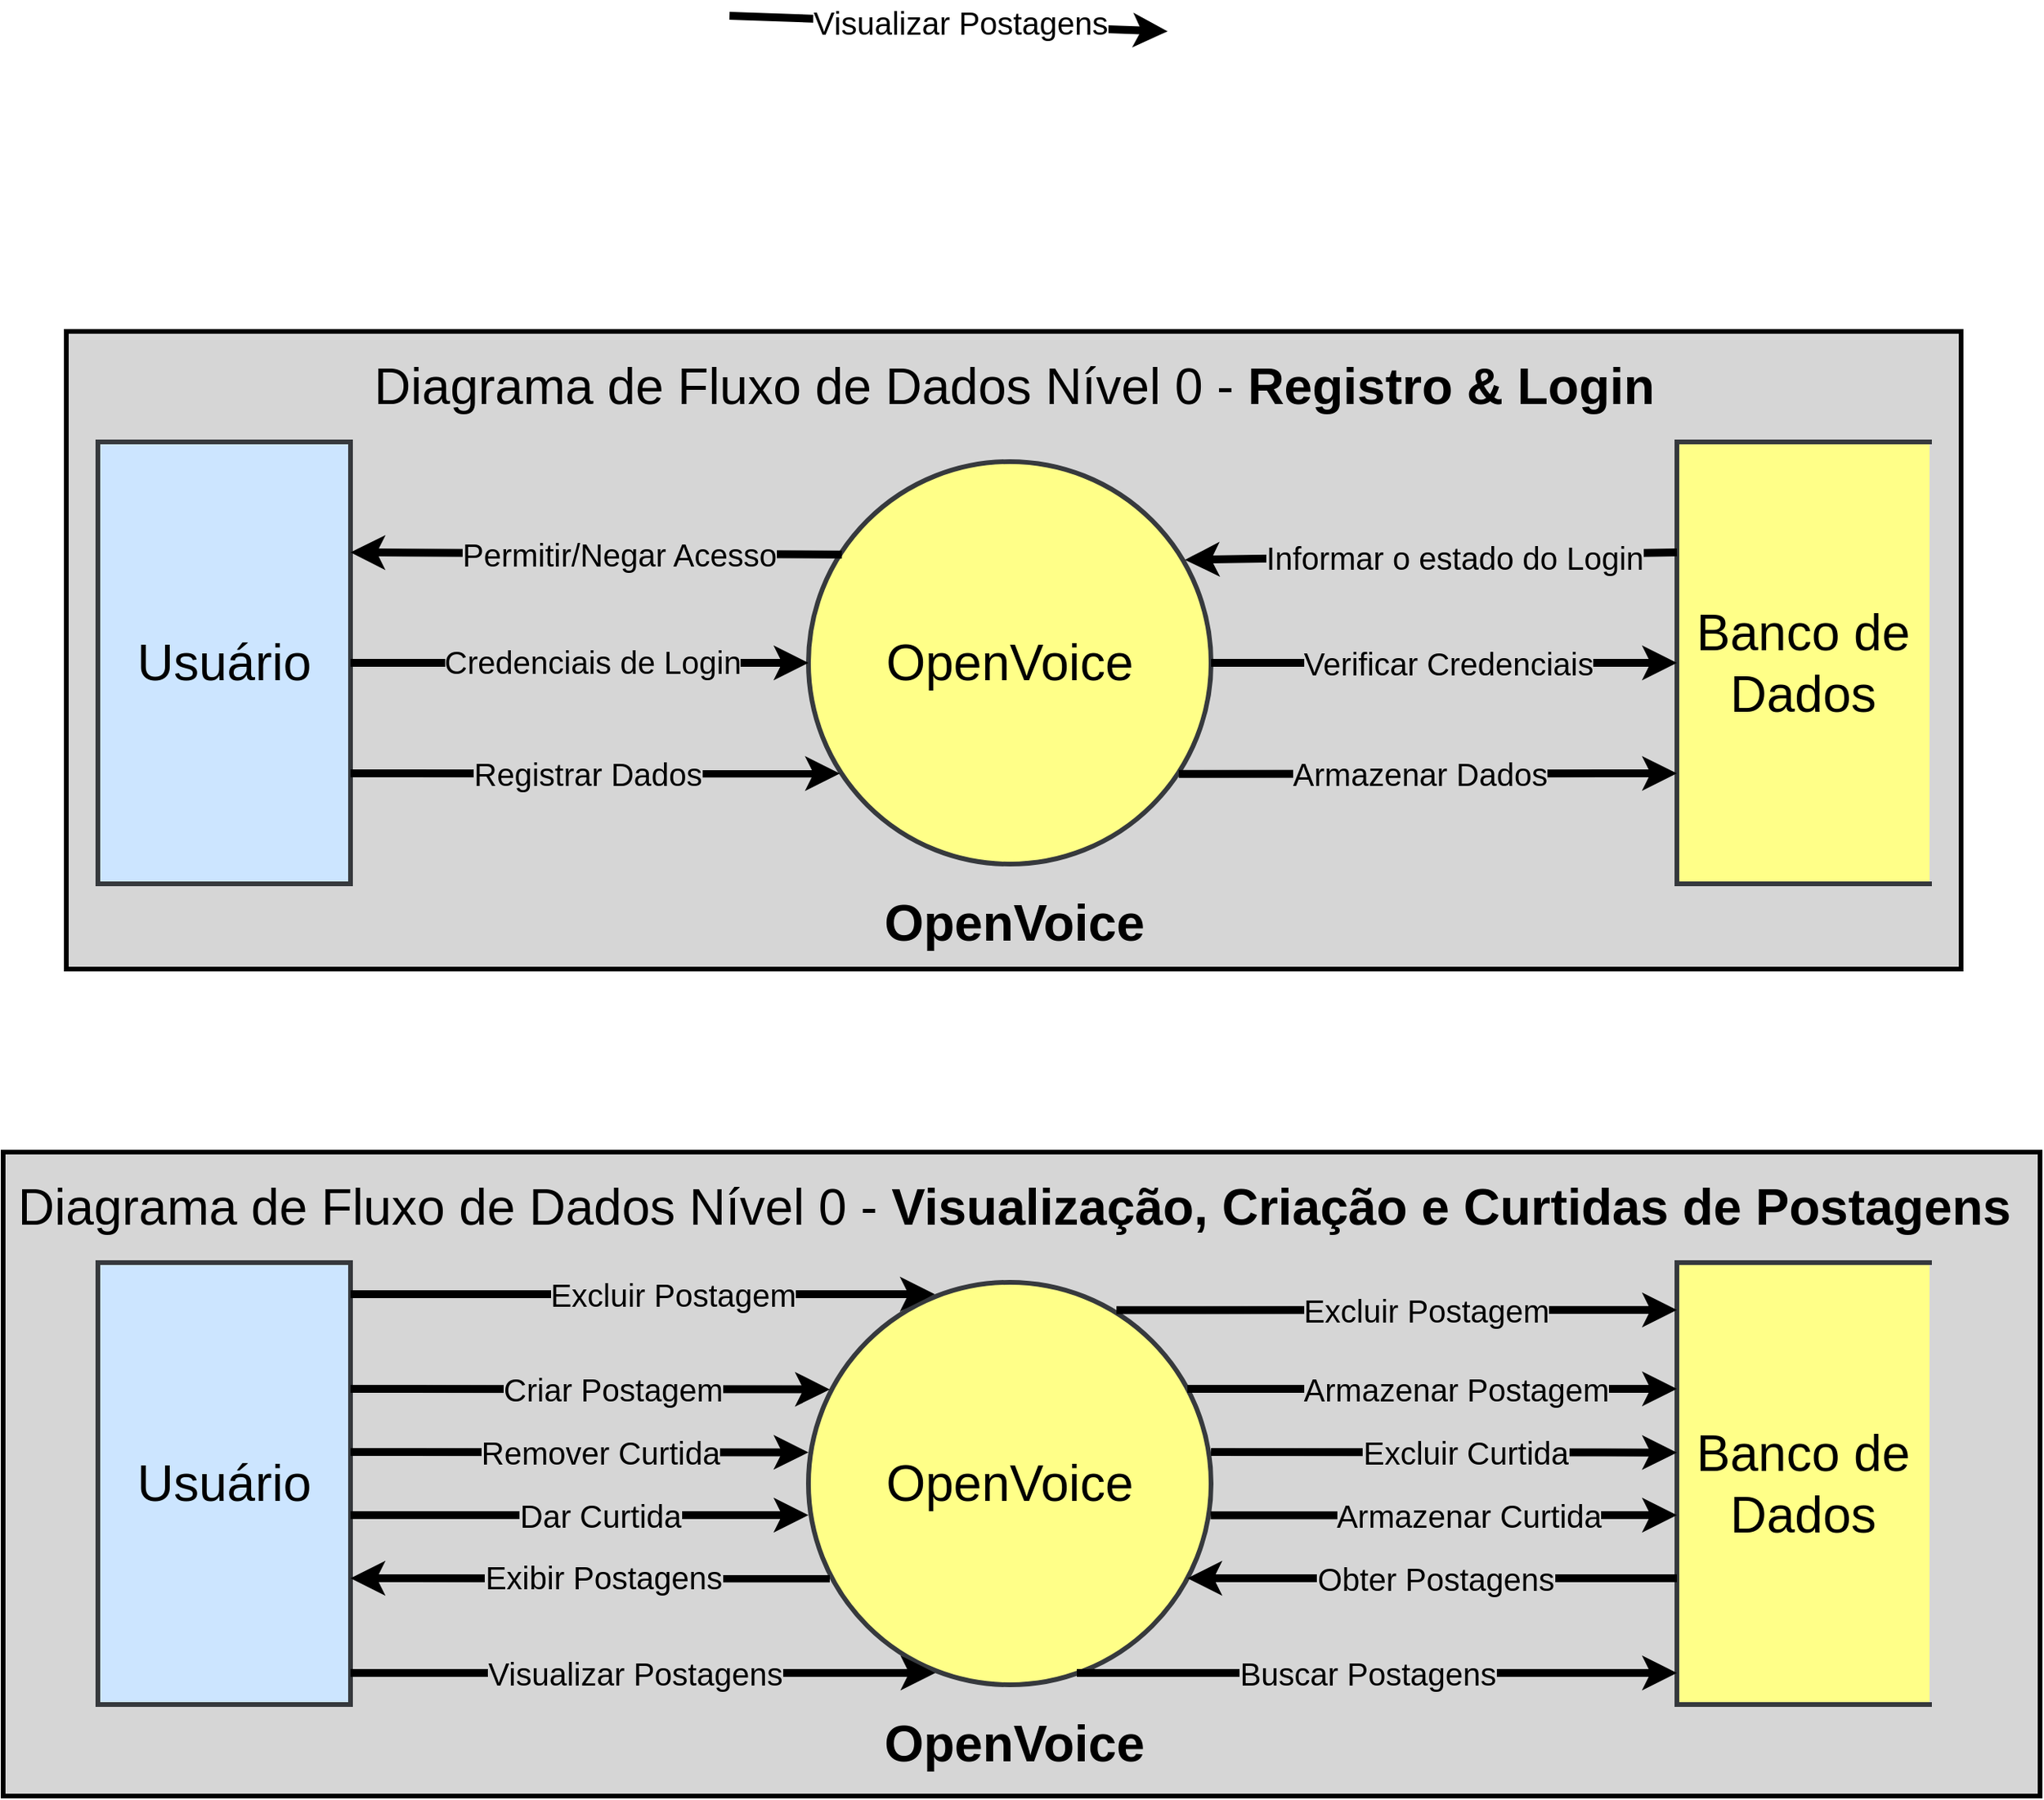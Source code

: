 <mxfile version="24.8.4">
  <diagram name="Page-1" id="RUOL-5rVlNPiTvtHbr-Q">
    <mxGraphModel dx="2465" dy="2380" grid="1" gridSize="10" guides="1" tooltips="1" connect="1" arrows="1" fold="1" page="1" pageScale="1" pageWidth="850" pageHeight="1100" math="0" shadow="0">
      <root>
        <mxCell id="0" />
        <mxCell id="1" parent="0" />
        <mxCell id="dgugD9RGf2uUf7r9yJ4--20" value="" style="endArrow=classic;html=1;rounded=0;strokeWidth=5;endFill=1;exitX=1;exitY=0.688;exitDx=0;exitDy=0;exitPerimeter=0;entryX=0.025;entryY=0.675;entryDx=0;entryDy=0;entryPerimeter=0;" parent="1" edge="1">
          <mxGeometry width="50" height="50" relative="1" as="geometry">
            <mxPoint x="-140" y="-50.0" as="sourcePoint" />
            <mxPoint x="137.5" y="-40.14" as="targetPoint" />
          </mxGeometry>
        </mxCell>
        <mxCell id="dgugD9RGf2uUf7r9yJ4--21" value="&lt;font style=&quot;font-size: 20px;&quot;&gt;Visualizar Postagens&lt;br&gt;&lt;/font&gt;" style="edgeLabel;html=1;align=center;verticalAlign=middle;resizable=0;points=[];" parent="dgugD9RGf2uUf7r9yJ4--20" vertex="1" connectable="0">
          <mxGeometry x="0.052" y="1" relative="1" as="geometry">
            <mxPoint as="offset" />
          </mxGeometry>
        </mxCell>
        <mxCell id="506OfyDcRm0gbcX-E0wF-4" value="" style="group" vertex="1" connectable="0" parent="1">
          <mxGeometry x="-560" y="150" width="1200" height="404" as="geometry" />
        </mxCell>
        <mxCell id="dgugD9RGf2uUf7r9yJ4--31" value="" style="rounded=0;whiteSpace=wrap;html=1;font-weight:bold;strokeWidth=3;perimeterSpacing=0;fillColor=#D6D6D6;fillStyle=solid;" parent="506OfyDcRm0gbcX-E0wF-4" vertex="1">
          <mxGeometry width="1200" height="404" as="geometry" />
        </mxCell>
        <mxCell id="dgugD9RGf2uUf7r9yJ4--1" value="&lt;font style=&quot;font-size: 32px;&quot;&gt;OpenVoice&lt;br&gt;&lt;/font&gt;" style="ellipse;whiteSpace=wrap;html=1;aspect=fixed;strokeWidth=3;fillColor=#ffff88;strokeColor=#36393d;" parent="506OfyDcRm0gbcX-E0wF-4" vertex="1">
          <mxGeometry x="470" y="82.5" width="255" height="255" as="geometry" />
        </mxCell>
        <mxCell id="dgugD9RGf2uUf7r9yJ4--2" value="&lt;font style=&quot;font-size: 32px;&quot;&gt;Usuário&lt;/font&gt;" style="html=1;dashed=0;whiteSpace=wrap;strokeWidth=3;fillColor=#cce5ff;strokeColor=#36393d;" parent="506OfyDcRm0gbcX-E0wF-4" vertex="1">
          <mxGeometry x="20" y="70" width="160" height="280" as="geometry" />
        </mxCell>
        <mxCell id="dgugD9RGf2uUf7r9yJ4--3" value="&lt;font style=&quot;font-size: 32px;&quot;&gt;Banco de Dados&lt;br&gt;&lt;/font&gt;" style="html=1;dashed=0;whiteSpace=wrap;shape=partialRectangle;right=0;strokeWidth=3;fillColor=#ffff88;strokeColor=#36393d;" parent="506OfyDcRm0gbcX-E0wF-4" vertex="1">
          <mxGeometry x="1020" y="70" width="160" height="280" as="geometry" />
        </mxCell>
        <mxCell id="dgugD9RGf2uUf7r9yJ4--4" value="&amp;nbsp;" style="endArrow=classic;html=1;rounded=0;strokeWidth=5;exitX=1;exitY=0.75;exitDx=0;exitDy=0;entryX=0.078;entryY=0.775;entryDx=0;entryDy=0;startArrow=none;startFill=0;endFill=1;entryPerimeter=0;" parent="506OfyDcRm0gbcX-E0wF-4" source="dgugD9RGf2uUf7r9yJ4--2" target="dgugD9RGf2uUf7r9yJ4--1" edge="1">
          <mxGeometry width="50" height="50" relative="1" as="geometry">
            <mxPoint x="470" y="340" as="sourcePoint" />
            <mxPoint x="520" y="290" as="targetPoint" />
          </mxGeometry>
        </mxCell>
        <mxCell id="dgugD9RGf2uUf7r9yJ4--5" value="&lt;font style=&quot;font-size: 20px;&quot;&gt;Registrar Dados&lt;/font&gt;" style="edgeLabel;html=1;align=center;verticalAlign=middle;resizable=0;points=[];labelBackgroundColor=#d6d6d6;" parent="dgugD9RGf2uUf7r9yJ4--4" vertex="1" connectable="0">
          <mxGeometry x="-0.032" relative="1" as="geometry">
            <mxPoint as="offset" />
          </mxGeometry>
        </mxCell>
        <mxCell id="dgugD9RGf2uUf7r9yJ4--10" value="" style="endArrow=classic;html=1;rounded=0;strokeWidth=5;endFill=1;exitX=1;exitY=0.5;exitDx=0;exitDy=0;entryX=0;entryY=0.5;entryDx=0;entryDy=0;" parent="506OfyDcRm0gbcX-E0wF-4" source="dgugD9RGf2uUf7r9yJ4--2" target="dgugD9RGf2uUf7r9yJ4--1" edge="1">
          <mxGeometry width="50" height="50" relative="1" as="geometry">
            <mxPoint x="268.0" y="207.71" as="sourcePoint" />
            <mxPoint x="360" y="230" as="targetPoint" />
          </mxGeometry>
        </mxCell>
        <mxCell id="dgugD9RGf2uUf7r9yJ4--15" value="&lt;font style=&quot;font-size: 20px;&quot;&gt;Credenciais de Login&lt;br&gt;&lt;/font&gt;" style="edgeLabel;html=1;align=center;verticalAlign=middle;resizable=0;points=[];labelBackgroundColor=#d6d6d6;" parent="dgugD9RGf2uUf7r9yJ4--10" vertex="1" connectable="0">
          <mxGeometry x="0.052" y="1" relative="1" as="geometry">
            <mxPoint as="offset" />
          </mxGeometry>
        </mxCell>
        <mxCell id="dgugD9RGf2uUf7r9yJ4--14" value="" style="endArrow=classic;html=1;rounded=0;strokeWidth=5;endFill=1;exitX=1;exitY=0.5;exitDx=0;exitDy=0;entryX=0;entryY=0.5;entryDx=0;entryDy=0;startArrow=none;startFill=0;" parent="506OfyDcRm0gbcX-E0wF-4" source="dgugD9RGf2uUf7r9yJ4--1" target="dgugD9RGf2uUf7r9yJ4--3" edge="1">
          <mxGeometry width="50" height="50" relative="1" as="geometry">
            <mxPoint x="740.0" y="216.32" as="sourcePoint" />
            <mxPoint x="1313.96" y="203.68" as="targetPoint" />
          </mxGeometry>
        </mxCell>
        <mxCell id="dgugD9RGf2uUf7r9yJ4--17" value="&lt;font style=&quot;font-size: 20px;&quot;&gt;Verificar Credenciais&lt;br&gt;&lt;/font&gt;" style="edgeLabel;html=1;align=center;verticalAlign=middle;resizable=0;points=[];labelBackgroundColor=#d6d6d6;" parent="dgugD9RGf2uUf7r9yJ4--14" vertex="1" connectable="0">
          <mxGeometry x="-0.158" relative="1" as="geometry">
            <mxPoint x="26" as="offset" />
          </mxGeometry>
        </mxCell>
        <mxCell id="dgugD9RGf2uUf7r9yJ4--18" value="" style="endArrow=none;html=1;rounded=0;strokeWidth=5;endFill=0;entryX=0;entryY=0.25;entryDx=0;entryDy=0;startArrow=classic;startFill=1;exitX=0.935;exitY=0.244;exitDx=0;exitDy=0;exitPerimeter=0;" parent="506OfyDcRm0gbcX-E0wF-4" source="dgugD9RGf2uUf7r9yJ4--1" target="dgugD9RGf2uUf7r9yJ4--3" edge="1">
          <mxGeometry width="50" height="50" relative="1" as="geometry">
            <mxPoint x="700" y="-17.66" as="sourcePoint" />
            <mxPoint x="1257.5" y="-40.0" as="targetPoint" />
          </mxGeometry>
        </mxCell>
        <mxCell id="dgugD9RGf2uUf7r9yJ4--19" value="&lt;font style=&quot;font-size: 20px;&quot;&gt;Informar o estado do Login&lt;br&gt;&lt;/font&gt;" style="edgeLabel;html=1;align=center;verticalAlign=middle;resizable=0;points=[];labelBackgroundColor=#d6d6d6;" parent="dgugD9RGf2uUf7r9yJ4--18" vertex="1" connectable="0">
          <mxGeometry x="-0.158" relative="1" as="geometry">
            <mxPoint x="39" as="offset" />
          </mxGeometry>
        </mxCell>
        <mxCell id="dgugD9RGf2uUf7r9yJ4--22" value="" style="endArrow=classic;html=1;rounded=0;strokeWidth=5;endFill=1;entryX=1;entryY=0.25;entryDx=0;entryDy=0;startArrow=none;startFill=0;exitX=0.083;exitY=0.231;exitDx=0;exitDy=0;exitPerimeter=0;" parent="506OfyDcRm0gbcX-E0wF-4" source="dgugD9RGf2uUf7r9yJ4--1" target="dgugD9RGf2uUf7r9yJ4--2" edge="1">
          <mxGeometry width="50" height="50" relative="1" as="geometry">
            <mxPoint x="360.0" y="33.1" as="sourcePoint" />
            <mxPoint x="911.2" as="targetPoint" />
          </mxGeometry>
        </mxCell>
        <mxCell id="dgugD9RGf2uUf7r9yJ4--23" value="&lt;font style=&quot;font-size: 20px;&quot;&gt;Permitir/Negar Acesso&lt;br&gt;&lt;/font&gt;" style="edgeLabel;html=1;align=center;verticalAlign=middle;resizable=0;points=[];labelBackgroundColor=#d6d6d6;" parent="dgugD9RGf2uUf7r9yJ4--22" vertex="1" connectable="0">
          <mxGeometry x="-0.158" relative="1" as="geometry">
            <mxPoint x="-10" as="offset" />
          </mxGeometry>
        </mxCell>
        <mxCell id="dgugD9RGf2uUf7r9yJ4--28" value="&amp;nbsp;" style="endArrow=classic;html=1;rounded=0;strokeWidth=5;exitX=0.92;exitY=0.776;exitDx=0;exitDy=0;entryX=0.078;entryY=0.775;entryDx=0;entryDy=0;startArrow=none;startFill=0;endFill=1;entryPerimeter=0;exitPerimeter=0;" parent="506OfyDcRm0gbcX-E0wF-4" source="dgugD9RGf2uUf7r9yJ4--1" edge="1">
          <mxGeometry width="50" height="50" relative="1" as="geometry">
            <mxPoint x="710" y="280" as="sourcePoint" />
            <mxPoint x="1020" y="280" as="targetPoint" />
          </mxGeometry>
        </mxCell>
        <mxCell id="dgugD9RGf2uUf7r9yJ4--29" value="&lt;font style=&quot;font-size: 20px;&quot;&gt;Armazenar Dados&lt;br&gt;&lt;/font&gt;" style="edgeLabel;html=1;align=center;verticalAlign=middle;resizable=0;points=[];labelBackgroundColor=#d6d6d6;" parent="dgugD9RGf2uUf7r9yJ4--28" vertex="1" connectable="0">
          <mxGeometry x="-0.032" relative="1" as="geometry">
            <mxPoint as="offset" />
          </mxGeometry>
        </mxCell>
        <mxCell id="506OfyDcRm0gbcX-E0wF-2" value="&lt;font style=&quot;font-size: 32px;&quot;&gt;Diagrama de Fluxo de Dados Nível 0 - &lt;b&gt;Registro &amp;amp; Login&lt;/b&gt;&lt;br&gt;&lt;/font&gt;" style="text;html=1;align=center;verticalAlign=middle;resizable=0;points=[];autosize=1;strokeColor=none;fillColor=none;" vertex="1" parent="506OfyDcRm0gbcX-E0wF-4">
          <mxGeometry x="185" y="10" width="830" height="50" as="geometry" />
        </mxCell>
        <mxCell id="506OfyDcRm0gbcX-E0wF-3" value="&lt;b&gt;&lt;font style=&quot;font-size: 32px;&quot;&gt;OpenVoice&lt;/font&gt;&lt;/b&gt;" style="text;html=1;align=center;verticalAlign=middle;resizable=0;points=[];autosize=1;strokeColor=none;fillColor=none;" vertex="1" parent="506OfyDcRm0gbcX-E0wF-4">
          <mxGeometry x="505" y="350" width="190" height="50" as="geometry" />
        </mxCell>
        <mxCell id="506OfyDcRm0gbcX-E0wF-6" value="d" style="group" vertex="1" connectable="0" parent="1">
          <mxGeometry x="-560" y="670" width="1250" height="408" as="geometry" />
        </mxCell>
        <mxCell id="506OfyDcRm0gbcX-E0wF-49" value="" style="rounded=0;whiteSpace=wrap;html=1;font-weight:bold;strokeWidth=3;perimeterSpacing=0;fillColor=#D6D6D6;fillStyle=solid;" vertex="1" parent="506OfyDcRm0gbcX-E0wF-6">
          <mxGeometry x="-40" width="1290" height="408" as="geometry" />
        </mxCell>
        <mxCell id="506OfyDcRm0gbcX-E0wF-8" value="&lt;font style=&quot;font-size: 32px;&quot;&gt;OpenVoice&lt;br&gt;&lt;/font&gt;" style="ellipse;whiteSpace=wrap;html=1;aspect=fixed;strokeWidth=3;fillColor=#ffff88;strokeColor=#36393d;" vertex="1" parent="506OfyDcRm0gbcX-E0wF-6">
          <mxGeometry x="470" y="82.5" width="255" height="255" as="geometry" />
        </mxCell>
        <mxCell id="506OfyDcRm0gbcX-E0wF-9" value="&lt;font style=&quot;font-size: 32px;&quot;&gt;Usuário&lt;/font&gt;" style="html=1;dashed=0;whiteSpace=wrap;strokeWidth=3;fillColor=#cce5ff;strokeColor=#36393d;" vertex="1" parent="506OfyDcRm0gbcX-E0wF-6">
          <mxGeometry x="20" y="70" width="160" height="280" as="geometry" />
        </mxCell>
        <mxCell id="506OfyDcRm0gbcX-E0wF-10" value="&lt;font style=&quot;font-size: 32px;&quot;&gt;Banco de Dados&lt;br&gt;&lt;/font&gt;" style="html=1;dashed=0;whiteSpace=wrap;shape=partialRectangle;right=0;strokeWidth=3;fillColor=#ffff88;strokeColor=#36393d;" vertex="1" parent="506OfyDcRm0gbcX-E0wF-6">
          <mxGeometry x="1020" y="70" width="160" height="280" as="geometry" />
        </mxCell>
        <mxCell id="506OfyDcRm0gbcX-E0wF-11" value="&amp;nbsp;" style="endArrow=classic;html=1;rounded=0;strokeWidth=5;startArrow=none;startFill=0;endFill=1;" edge="1" parent="506OfyDcRm0gbcX-E0wF-6">
          <mxGeometry width="50" height="50" relative="1" as="geometry">
            <mxPoint x="180" y="330" as="sourcePoint" />
            <mxPoint x="550.385" y="330" as="targetPoint" />
          </mxGeometry>
        </mxCell>
        <mxCell id="506OfyDcRm0gbcX-E0wF-12" value="&lt;font style=&quot;font-size: 20px;&quot;&gt;Visualizar Postagens&lt;br&gt;&lt;/font&gt;" style="edgeLabel;html=1;align=center;verticalAlign=middle;resizable=0;points=[];labelBackgroundColor=#d6d6d6;" vertex="1" connectable="0" parent="506OfyDcRm0gbcX-E0wF-11">
          <mxGeometry x="-0.032" relative="1" as="geometry">
            <mxPoint as="offset" />
          </mxGeometry>
        </mxCell>
        <mxCell id="506OfyDcRm0gbcX-E0wF-13" value="" style="endArrow=none;html=1;rounded=0;strokeWidth=5;endFill=0;startArrow=classic;startFill=1;entryX=0.053;entryY=0.736;entryDx=0;entryDy=0;entryPerimeter=0;" edge="1" parent="506OfyDcRm0gbcX-E0wF-6" target="506OfyDcRm0gbcX-E0wF-8">
          <mxGeometry width="50" height="50" relative="1" as="geometry">
            <mxPoint x="180" y="270" as="sourcePoint" />
            <mxPoint x="480" y="270" as="targetPoint" />
          </mxGeometry>
        </mxCell>
        <mxCell id="506OfyDcRm0gbcX-E0wF-14" value="&lt;font style=&quot;font-size: 20px;&quot;&gt;Exibir Postagens&lt;br&gt;&lt;/font&gt;" style="edgeLabel;html=1;align=center;verticalAlign=middle;resizable=0;points=[];labelBackgroundColor=#d6d6d6;" vertex="1" connectable="0" parent="506OfyDcRm0gbcX-E0wF-13">
          <mxGeometry x="0.052" y="1" relative="1" as="geometry">
            <mxPoint as="offset" />
          </mxGeometry>
        </mxCell>
        <mxCell id="506OfyDcRm0gbcX-E0wF-15" value="&amp;nbsp;" style="endArrow=none;html=1;rounded=0;strokeWidth=5;endFill=0;startArrow=classic;startFill=1;" edge="1" parent="506OfyDcRm0gbcX-E0wF-6">
          <mxGeometry width="50" height="50" relative="1" as="geometry">
            <mxPoint x="710" y="270" as="sourcePoint" />
            <mxPoint x="1020" y="270" as="targetPoint" />
          </mxGeometry>
        </mxCell>
        <mxCell id="506OfyDcRm0gbcX-E0wF-16" value="&lt;font style=&quot;font-size: 20px;&quot;&gt;Obter Postagens&lt;br&gt;&lt;/font&gt;" style="edgeLabel;html=1;align=center;verticalAlign=middle;resizable=0;points=[];labelBackgroundColor=#d6d6d6;" vertex="1" connectable="0" parent="506OfyDcRm0gbcX-E0wF-15">
          <mxGeometry x="-0.158" relative="1" as="geometry">
            <mxPoint x="26" as="offset" />
          </mxGeometry>
        </mxCell>
        <mxCell id="506OfyDcRm0gbcX-E0wF-17" value="" style="endArrow=classic;html=1;rounded=0;strokeWidth=5;endFill=1;startArrow=none;startFill=0;exitX=0.999;exitY=0.579;exitDx=0;exitDy=0;exitPerimeter=0;" edge="1" parent="506OfyDcRm0gbcX-E0wF-6" source="506OfyDcRm0gbcX-E0wF-8">
          <mxGeometry width="50" height="50" relative="1" as="geometry">
            <mxPoint x="730" y="230" as="sourcePoint" />
            <mxPoint x="1020" y="230" as="targetPoint" />
          </mxGeometry>
        </mxCell>
        <mxCell id="506OfyDcRm0gbcX-E0wF-18" value="&lt;font style=&quot;font-size: 20px;&quot;&gt;Armazenar Curtida&lt;br&gt;&lt;/font&gt;" style="edgeLabel;html=1;align=center;verticalAlign=middle;resizable=0;points=[];labelBackgroundColor=#d6d6d6;" vertex="1" connectable="0" parent="506OfyDcRm0gbcX-E0wF-17">
          <mxGeometry x="-0.158" relative="1" as="geometry">
            <mxPoint x="39" as="offset" />
          </mxGeometry>
        </mxCell>
        <mxCell id="506OfyDcRm0gbcX-E0wF-19" value="" style="endArrow=none;html=1;rounded=0;strokeWidth=5;endFill=0;startArrow=classic;startFill=1;" edge="1" parent="506OfyDcRm0gbcX-E0wF-6">
          <mxGeometry width="50" height="50" relative="1" as="geometry">
            <mxPoint x="470" y="230" as="sourcePoint" />
            <mxPoint x="180" y="230" as="targetPoint" />
          </mxGeometry>
        </mxCell>
        <mxCell id="506OfyDcRm0gbcX-E0wF-20" value="&lt;font style=&quot;font-size: 20px;&quot;&gt;Dar Curtida&lt;br&gt;&lt;/font&gt;" style="edgeLabel;html=1;align=center;verticalAlign=middle;resizable=0;points=[];labelBackgroundColor=#d6d6d6;" vertex="1" connectable="0" parent="506OfyDcRm0gbcX-E0wF-19">
          <mxGeometry x="-0.158" relative="1" as="geometry">
            <mxPoint x="-10" as="offset" />
          </mxGeometry>
        </mxCell>
        <mxCell id="506OfyDcRm0gbcX-E0wF-21" value="&amp;nbsp;" style="endArrow=classic;html=1;rounded=0;strokeWidth=5;startArrow=none;startFill=0;endFill=1;" edge="1" parent="506OfyDcRm0gbcX-E0wF-6">
          <mxGeometry width="50" height="50" relative="1" as="geometry">
            <mxPoint x="640" y="330" as="sourcePoint" />
            <mxPoint x="1020" y="330" as="targetPoint" />
          </mxGeometry>
        </mxCell>
        <mxCell id="506OfyDcRm0gbcX-E0wF-22" value="&lt;font style=&quot;font-size: 20px;&quot;&gt;Buscar Postagens&lt;br&gt;&lt;/font&gt;" style="edgeLabel;html=1;align=center;verticalAlign=middle;resizable=0;points=[];labelBackgroundColor=#d6d6d6;" vertex="1" connectable="0" parent="506OfyDcRm0gbcX-E0wF-21">
          <mxGeometry x="-0.032" relative="1" as="geometry">
            <mxPoint as="offset" />
          </mxGeometry>
        </mxCell>
        <mxCell id="506OfyDcRm0gbcX-E0wF-23" value="&lt;font style=&quot;font-size: 32px;&quot;&gt;Diagrama de Fluxo de Dados Nível 0 - &lt;b&gt;Visualização, Criação e Curtidas de Postagens&lt;br&gt;&lt;/b&gt;&lt;/font&gt;" style="text;html=1;align=center;verticalAlign=middle;resizable=0;points=[];autosize=1;strokeColor=none;fillColor=none;" vertex="1" parent="506OfyDcRm0gbcX-E0wF-6">
          <mxGeometry x="-40" y="10" width="1280" height="50" as="geometry" />
        </mxCell>
        <mxCell id="506OfyDcRm0gbcX-E0wF-24" value="&lt;b&gt;&lt;font style=&quot;font-size: 32px;&quot;&gt;OpenVoice&lt;/font&gt;&lt;/b&gt;" style="text;html=1;align=center;verticalAlign=middle;resizable=0;points=[];autosize=1;strokeColor=none;fillColor=none;" vertex="1" parent="506OfyDcRm0gbcX-E0wF-6">
          <mxGeometry x="505" y="350" width="190" height="50" as="geometry" />
        </mxCell>
        <mxCell id="506OfyDcRm0gbcX-E0wF-26" value="" style="endArrow=none;html=1;rounded=0;strokeWidth=5;endFill=0;startArrow=classic;startFill=1;" edge="1" parent="506OfyDcRm0gbcX-E0wF-6">
          <mxGeometry width="50" height="50" relative="1" as="geometry">
            <mxPoint x="470" y="190.24" as="sourcePoint" />
            <mxPoint x="180" y="190.0" as="targetPoint" />
          </mxGeometry>
        </mxCell>
        <mxCell id="506OfyDcRm0gbcX-E0wF-27" value="&lt;font style=&quot;font-size: 20px;&quot;&gt;Remover Curtida&lt;br&gt;&lt;/font&gt;" style="edgeLabel;html=1;align=center;verticalAlign=middle;resizable=0;points=[];labelBackgroundColor=#d6d6d6;" vertex="1" connectable="0" parent="506OfyDcRm0gbcX-E0wF-26">
          <mxGeometry x="-0.158" relative="1" as="geometry">
            <mxPoint x="-10" as="offset" />
          </mxGeometry>
        </mxCell>
        <mxCell id="506OfyDcRm0gbcX-E0wF-28" value="" style="endArrow=none;html=1;rounded=0;strokeWidth=5;endFill=0;startArrow=classic;startFill=1;" edge="1" parent="506OfyDcRm0gbcX-E0wF-6">
          <mxGeometry width="50" height="50" relative="1" as="geometry">
            <mxPoint x="1020" y="190.34" as="sourcePoint" />
            <mxPoint x="725" y="190.0" as="targetPoint" />
          </mxGeometry>
        </mxCell>
        <mxCell id="506OfyDcRm0gbcX-E0wF-29" value="&lt;font style=&quot;font-size: 20px;&quot;&gt;Excluir&lt;/font&gt;&lt;font style=&quot;font-size: 20px;&quot;&gt; Curtida&lt;br&gt;&lt;/font&gt;" style="edgeLabel;html=1;align=center;verticalAlign=middle;resizable=0;points=[];labelBackgroundColor=#d6d6d6;" vertex="1" connectable="0" parent="506OfyDcRm0gbcX-E0wF-28">
          <mxGeometry x="-0.158" relative="1" as="geometry">
            <mxPoint x="-10" as="offset" />
          </mxGeometry>
        </mxCell>
        <mxCell id="506OfyDcRm0gbcX-E0wF-30" value="" style="endArrow=none;html=1;rounded=0;strokeWidth=5;endFill=0;startArrow=classic;startFill=1;exitX=0.053;exitY=0.266;exitDx=0;exitDy=0;exitPerimeter=0;" edge="1" parent="506OfyDcRm0gbcX-E0wF-6" source="506OfyDcRm0gbcX-E0wF-8">
          <mxGeometry width="50" height="50" relative="1" as="geometry">
            <mxPoint x="480" y="150" as="sourcePoint" />
            <mxPoint x="180" y="150" as="targetPoint" />
          </mxGeometry>
        </mxCell>
        <mxCell id="506OfyDcRm0gbcX-E0wF-31" value="&lt;font style=&quot;font-size: 20px;&quot;&gt;Criar Postagem&lt;br&gt;&lt;/font&gt;" style="edgeLabel;html=1;align=center;verticalAlign=middle;resizable=0;points=[];labelBackgroundColor=#d6d6d6;" vertex="1" connectable="0" parent="506OfyDcRm0gbcX-E0wF-30">
          <mxGeometry x="-0.158" relative="1" as="geometry">
            <mxPoint x="-10" as="offset" />
          </mxGeometry>
        </mxCell>
        <mxCell id="506OfyDcRm0gbcX-E0wF-33" value="" style="endArrow=none;html=1;rounded=0;strokeWidth=5;endFill=0;startArrow=classic;startFill=1;" edge="1" parent="506OfyDcRm0gbcX-E0wF-6">
          <mxGeometry width="50" height="50" relative="1" as="geometry">
            <mxPoint x="1020" y="150" as="sourcePoint" />
            <mxPoint x="710" y="150" as="targetPoint" />
          </mxGeometry>
        </mxCell>
        <mxCell id="506OfyDcRm0gbcX-E0wF-34" value="&lt;font style=&quot;font-size: 20px;&quot;&gt;Armazenar Postagem&lt;br&gt;&lt;/font&gt;" style="edgeLabel;html=1;align=center;verticalAlign=middle;resizable=0;points=[];labelBackgroundColor=#d6d6d6;" vertex="1" connectable="0" parent="506OfyDcRm0gbcX-E0wF-33">
          <mxGeometry x="-0.158" relative="1" as="geometry">
            <mxPoint x="-10" as="offset" />
          </mxGeometry>
        </mxCell>
        <mxCell id="506OfyDcRm0gbcX-E0wF-35" value="" style="endArrow=none;html=1;rounded=0;strokeWidth=5;endFill=0;startArrow=classic;startFill=1;" edge="1" parent="506OfyDcRm0gbcX-E0wF-6">
          <mxGeometry width="50" height="50" relative="1" as="geometry">
            <mxPoint x="550" y="90" as="sourcePoint" />
            <mxPoint x="180" y="90" as="targetPoint" />
          </mxGeometry>
        </mxCell>
        <mxCell id="506OfyDcRm0gbcX-E0wF-36" value="&lt;font style=&quot;font-size: 20px;&quot;&gt;Excluir Postagem&lt;br&gt;&lt;/font&gt;" style="edgeLabel;html=1;align=center;verticalAlign=middle;resizable=0;points=[];labelBackgroundColor=#d6d6d6;" vertex="1" connectable="0" parent="506OfyDcRm0gbcX-E0wF-35">
          <mxGeometry x="-0.158" relative="1" as="geometry">
            <mxPoint x="-10" as="offset" />
          </mxGeometry>
        </mxCell>
        <mxCell id="506OfyDcRm0gbcX-E0wF-37" value="" style="endArrow=none;html=1;rounded=0;strokeWidth=5;endFill=0;startArrow=classic;startFill=1;entryX=0.765;entryY=0.069;entryDx=0;entryDy=0;entryPerimeter=0;" edge="1" parent="506OfyDcRm0gbcX-E0wF-6" target="506OfyDcRm0gbcX-E0wF-8">
          <mxGeometry width="50" height="50" relative="1" as="geometry">
            <mxPoint x="1020" y="100" as="sourcePoint" />
            <mxPoint x="670" y="100" as="targetPoint" />
          </mxGeometry>
        </mxCell>
        <mxCell id="506OfyDcRm0gbcX-E0wF-38" value="&lt;font style=&quot;font-size: 20px;&quot;&gt;Excluir Postagem&lt;br&gt;&lt;/font&gt;" style="edgeLabel;html=1;align=center;verticalAlign=middle;resizable=0;points=[];labelBackgroundColor=#d6d6d6;" vertex="1" connectable="0" parent="506OfyDcRm0gbcX-E0wF-37">
          <mxGeometry x="-0.158" relative="1" as="geometry">
            <mxPoint x="-10" as="offset" />
          </mxGeometry>
        </mxCell>
        <mxCell id="506OfyDcRm0gbcX-E0wF-43" value="&amp;nbsp;" style="text;whiteSpace=wrap;html=1;" vertex="1" parent="1">
          <mxGeometry x="20" y="770" width="40" height="40" as="geometry" />
        </mxCell>
      </root>
    </mxGraphModel>
  </diagram>
</mxfile>
